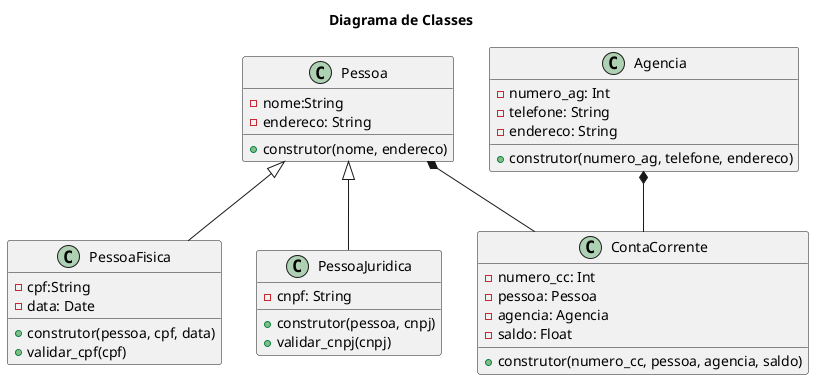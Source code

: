 @startuml heranca_associacao

title Diagrama de Classes

class Pessoa{
    - nome:String 
    - endereco: String
    + construtor(nome, endereco)
}

class PessoaFisica{
    - cpf:String
    - data: Date 
    + construtor(pessoa, cpf, data)
    + validar_cpf(cpf)
}

class PessoaJuridica{
    - cnpf: String
    + construtor(pessoa, cnpj)
    + validar_cnpj(cnpj)
}

class Agencia{
    - numero_ag: Int
    - telefone: String
    - endereco: String
    + construtor(numero_ag, telefone, endereco)
}

class ContaCorrente{
    - numero_cc: Int
    - pessoa: Pessoa
    - agencia: Agencia
    - saldo: Float
    + construtor(numero_cc, pessoa, agencia, saldo)

}

Pessoa <|-- PessoaFisica
Pessoa <|-- PessoaJuridica
Pessoa *-- ContaCorrente
Agencia *-- ContaCorrente

@enduml